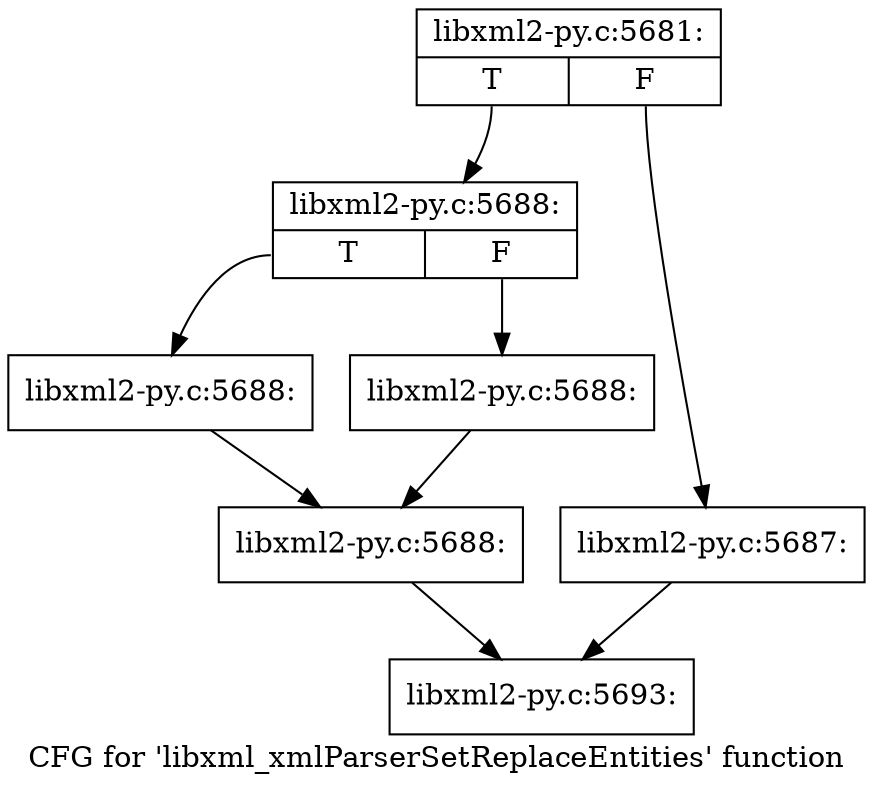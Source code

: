 digraph "CFG for 'libxml_xmlParserSetReplaceEntities' function" {
	label="CFG for 'libxml_xmlParserSetReplaceEntities' function";

	Node0x4178db0 [shape=record,label="{libxml2-py.c:5681:|{<s0>T|<s1>F}}"];
	Node0x4178db0:s0 -> Node0x417be40;
	Node0x4178db0:s1 -> Node0x417bdf0;
	Node0x417bdf0 [shape=record,label="{libxml2-py.c:5687:}"];
	Node0x417bdf0 -> Node0x4178d60;
	Node0x417be40 [shape=record,label="{libxml2-py.c:5688:|{<s0>T|<s1>F}}"];
	Node0x417be40:s0 -> Node0x417c6e0;
	Node0x417be40:s1 -> Node0x417c730;
	Node0x417c6e0 [shape=record,label="{libxml2-py.c:5688:}"];
	Node0x417c6e0 -> Node0x417c780;
	Node0x417c730 [shape=record,label="{libxml2-py.c:5688:}"];
	Node0x417c730 -> Node0x417c780;
	Node0x417c780 [shape=record,label="{libxml2-py.c:5688:}"];
	Node0x417c780 -> Node0x4178d60;
	Node0x4178d60 [shape=record,label="{libxml2-py.c:5693:}"];
}

